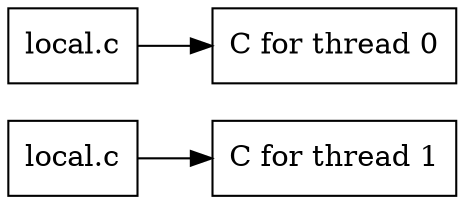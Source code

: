 digraph threadlocal {
    rankdir = LR
    subgraph 1 {
        local1 [shape = rect; label = "local.c" ]
        C1 [shape = rect; label = "C for thread 1"]
        local1 -> C1
    }

    subgraph 0 {
        local0 [shape = rect; label = "local.c" ]
        C0 [shape = rect; label = "C for thread 0"]
        local0 -> C0
    }
}
